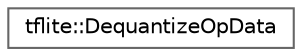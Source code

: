 digraph "Graphical Class Hierarchy"
{
 // LATEX_PDF_SIZE
  bgcolor="transparent";
  edge [fontname=Helvetica,fontsize=10,labelfontname=Helvetica,labelfontsize=10];
  node [fontname=Helvetica,fontsize=10,shape=box,height=0.2,width=0.4];
  rankdir="LR";
  Node0 [id="Node000000",label="tflite::DequantizeOpData",height=0.2,width=0.4,color="grey40", fillcolor="white", style="filled",URL="$structtflite_1_1_dequantize_op_data.html",tooltip=" "];
}
